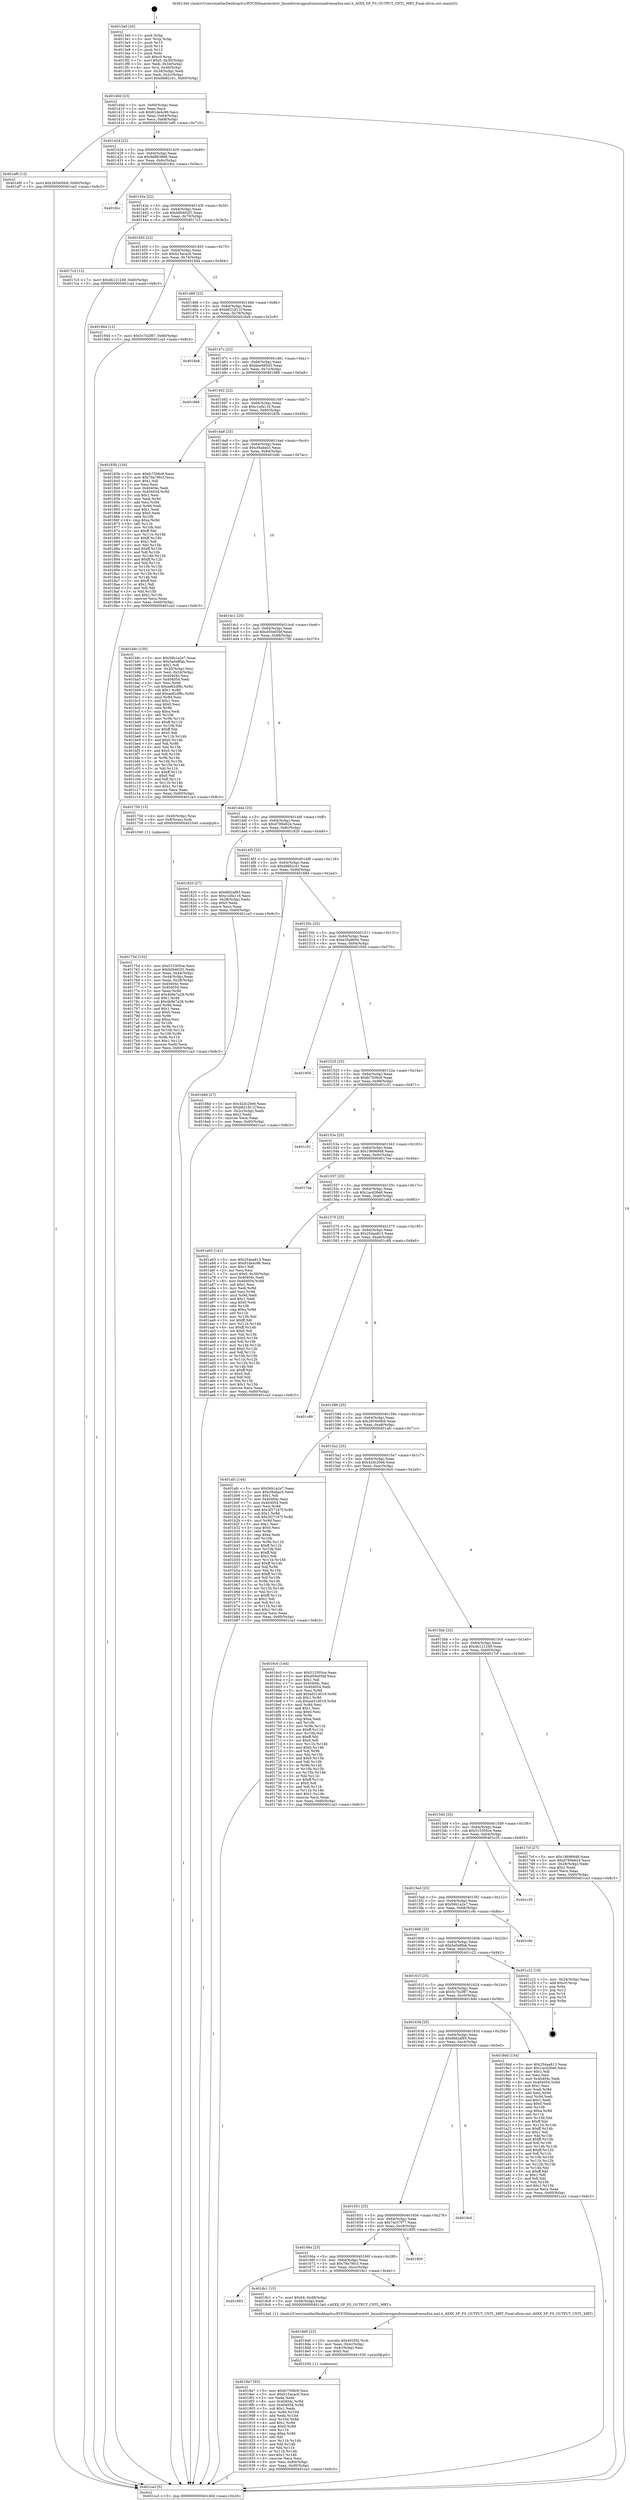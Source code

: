 digraph "0x4013e0" {
  label = "0x4013e0 (/mnt/c/Users/mathe/Desktop/tcc/POCII/binaries/extr_linuxdriversgpudrmmsmadrenoa5xx.xml.h_A5XX_SP_FS_OUTPUT_CNTL_MRT_Final-ollvm.out::main(0))"
  labelloc = "t"
  node[shape=record]

  Entry [label="",width=0.3,height=0.3,shape=circle,fillcolor=black,style=filled]
  "0x40140d" [label="{
     0x40140d [23]\l
     | [instrs]\l
     &nbsp;&nbsp;0x40140d \<+3\>: mov -0x60(%rbp),%eax\l
     &nbsp;&nbsp;0x401410 \<+2\>: mov %eax,%ecx\l
     &nbsp;&nbsp;0x401412 \<+6\>: sub $0x91de4c96,%ecx\l
     &nbsp;&nbsp;0x401418 \<+3\>: mov %eax,-0x64(%rbp)\l
     &nbsp;&nbsp;0x40141b \<+3\>: mov %ecx,-0x68(%rbp)\l
     &nbsp;&nbsp;0x40141e \<+6\>: je 0000000000401af0 \<main+0x710\>\l
  }"]
  "0x401af0" [label="{
     0x401af0 [12]\l
     | [instrs]\l
     &nbsp;&nbsp;0x401af0 \<+7\>: movl $0x285400b9,-0x60(%rbp)\l
     &nbsp;&nbsp;0x401af7 \<+5\>: jmp 0000000000401ca3 \<main+0x8c3\>\l
  }"]
  "0x401424" [label="{
     0x401424 [22]\l
     | [instrs]\l
     &nbsp;&nbsp;0x401424 \<+5\>: jmp 0000000000401429 \<main+0x49\>\l
     &nbsp;&nbsp;0x401429 \<+3\>: mov -0x64(%rbp),%eax\l
     &nbsp;&nbsp;0x40142c \<+5\>: sub $0x9d863896,%eax\l
     &nbsp;&nbsp;0x401431 \<+3\>: mov %eax,-0x6c(%rbp)\l
     &nbsp;&nbsp;0x401434 \<+6\>: je 00000000004019cc \<main+0x5ec\>\l
  }"]
  Exit [label="",width=0.3,height=0.3,shape=circle,fillcolor=black,style=filled,peripheries=2]
  "0x4019cc" [label="{
     0x4019cc\l
  }", style=dashed]
  "0x40143a" [label="{
     0x40143a [22]\l
     | [instrs]\l
     &nbsp;&nbsp;0x40143a \<+5\>: jmp 000000000040143f \<main+0x5f\>\l
     &nbsp;&nbsp;0x40143f \<+3\>: mov -0x64(%rbp),%eax\l
     &nbsp;&nbsp;0x401442 \<+5\>: sub $0xb0b402f1,%eax\l
     &nbsp;&nbsp;0x401447 \<+3\>: mov %eax,-0x70(%rbp)\l
     &nbsp;&nbsp;0x40144a \<+6\>: je 00000000004017c3 \<main+0x3e3\>\l
  }"]
  "0x4018e7" [label="{
     0x4018e7 [93]\l
     | [instrs]\l
     &nbsp;&nbsp;0x4018e7 \<+5\>: mov $0xfc7506c9,%esi\l
     &nbsp;&nbsp;0x4018ec \<+5\>: mov $0xb15acac0,%ecx\l
     &nbsp;&nbsp;0x4018f1 \<+2\>: xor %edx,%edx\l
     &nbsp;&nbsp;0x4018f3 \<+8\>: mov 0x40404c,%r8d\l
     &nbsp;&nbsp;0x4018fb \<+8\>: mov 0x404054,%r9d\l
     &nbsp;&nbsp;0x401903 \<+3\>: sub $0x1,%edx\l
     &nbsp;&nbsp;0x401906 \<+3\>: mov %r8d,%r10d\l
     &nbsp;&nbsp;0x401909 \<+3\>: add %edx,%r10d\l
     &nbsp;&nbsp;0x40190c \<+4\>: imul %r10d,%r8d\l
     &nbsp;&nbsp;0x401910 \<+4\>: and $0x1,%r8d\l
     &nbsp;&nbsp;0x401914 \<+4\>: cmp $0x0,%r8d\l
     &nbsp;&nbsp;0x401918 \<+4\>: sete %r11b\l
     &nbsp;&nbsp;0x40191c \<+4\>: cmp $0xa,%r9d\l
     &nbsp;&nbsp;0x401920 \<+3\>: setl %bl\l
     &nbsp;&nbsp;0x401923 \<+3\>: mov %r11b,%r14b\l
     &nbsp;&nbsp;0x401926 \<+3\>: and %bl,%r14b\l
     &nbsp;&nbsp;0x401929 \<+3\>: xor %bl,%r11b\l
     &nbsp;&nbsp;0x40192c \<+3\>: or %r11b,%r14b\l
     &nbsp;&nbsp;0x40192f \<+4\>: test $0x1,%r14b\l
     &nbsp;&nbsp;0x401933 \<+3\>: cmovne %ecx,%esi\l
     &nbsp;&nbsp;0x401936 \<+3\>: mov %esi,-0x60(%rbp)\l
     &nbsp;&nbsp;0x401939 \<+6\>: mov %eax,-0xd0(%rbp)\l
     &nbsp;&nbsp;0x40193f \<+5\>: jmp 0000000000401ca3 \<main+0x8c3\>\l
  }"]
  "0x4017c3" [label="{
     0x4017c3 [12]\l
     | [instrs]\l
     &nbsp;&nbsp;0x4017c3 \<+7\>: movl $0x4b121249,-0x60(%rbp)\l
     &nbsp;&nbsp;0x4017ca \<+5\>: jmp 0000000000401ca3 \<main+0x8c3\>\l
  }"]
  "0x401450" [label="{
     0x401450 [22]\l
     | [instrs]\l
     &nbsp;&nbsp;0x401450 \<+5\>: jmp 0000000000401455 \<main+0x75\>\l
     &nbsp;&nbsp;0x401455 \<+3\>: mov -0x64(%rbp),%eax\l
     &nbsp;&nbsp;0x401458 \<+5\>: sub $0xb15acac0,%eax\l
     &nbsp;&nbsp;0x40145d \<+3\>: mov %eax,-0x74(%rbp)\l
     &nbsp;&nbsp;0x401460 \<+6\>: je 0000000000401944 \<main+0x564\>\l
  }"]
  "0x4018d0" [label="{
     0x4018d0 [23]\l
     | [instrs]\l
     &nbsp;&nbsp;0x4018d0 \<+10\>: movabs $0x4020f2,%rdi\l
     &nbsp;&nbsp;0x4018da \<+3\>: mov %eax,-0x4c(%rbp)\l
     &nbsp;&nbsp;0x4018dd \<+3\>: mov -0x4c(%rbp),%esi\l
     &nbsp;&nbsp;0x4018e0 \<+2\>: mov $0x0,%al\l
     &nbsp;&nbsp;0x4018e2 \<+5\>: call 0000000000401030 \<printf@plt\>\l
     | [calls]\l
     &nbsp;&nbsp;0x401030 \{1\} (unknown)\l
  }"]
  "0x401944" [label="{
     0x401944 [12]\l
     | [instrs]\l
     &nbsp;&nbsp;0x401944 \<+7\>: movl $0x5c7b2f87,-0x60(%rbp)\l
     &nbsp;&nbsp;0x40194b \<+5\>: jmp 0000000000401ca3 \<main+0x8c3\>\l
  }"]
  "0x401466" [label="{
     0x401466 [22]\l
     | [instrs]\l
     &nbsp;&nbsp;0x401466 \<+5\>: jmp 000000000040146b \<main+0x8b\>\l
     &nbsp;&nbsp;0x40146b \<+3\>: mov -0x64(%rbp),%eax\l
     &nbsp;&nbsp;0x40146e \<+5\>: sub $0xb621811f,%eax\l
     &nbsp;&nbsp;0x401473 \<+3\>: mov %eax,-0x78(%rbp)\l
     &nbsp;&nbsp;0x401476 \<+6\>: je 00000000004016a8 \<main+0x2c8\>\l
  }"]
  "0x401683" [label="{
     0x401683\l
  }", style=dashed]
  "0x4016a8" [label="{
     0x4016a8\l
  }", style=dashed]
  "0x40147c" [label="{
     0x40147c [22]\l
     | [instrs]\l
     &nbsp;&nbsp;0x40147c \<+5\>: jmp 0000000000401481 \<main+0xa1\>\l
     &nbsp;&nbsp;0x401481 \<+3\>: mov -0x64(%rbp),%eax\l
     &nbsp;&nbsp;0x401484 \<+5\>: sub $0xbee685d3,%eax\l
     &nbsp;&nbsp;0x401489 \<+3\>: mov %eax,-0x7c(%rbp)\l
     &nbsp;&nbsp;0x40148c \<+6\>: je 0000000000401988 \<main+0x5a8\>\l
  }"]
  "0x4018c1" [label="{
     0x4018c1 [15]\l
     | [instrs]\l
     &nbsp;&nbsp;0x4018c1 \<+7\>: movl $0x64,-0x48(%rbp)\l
     &nbsp;&nbsp;0x4018c8 \<+3\>: mov -0x48(%rbp),%edi\l
     &nbsp;&nbsp;0x4018cb \<+5\>: call 00000000004013a0 \<A5XX_SP_FS_OUTPUT_CNTL_MRT\>\l
     | [calls]\l
     &nbsp;&nbsp;0x4013a0 \{1\} (/mnt/c/Users/mathe/Desktop/tcc/POCII/binaries/extr_linuxdriversgpudrmmsmadrenoa5xx.xml.h_A5XX_SP_FS_OUTPUT_CNTL_MRT_Final-ollvm.out::A5XX_SP_FS_OUTPUT_CNTL_MRT)\l
  }"]
  "0x401988" [label="{
     0x401988\l
  }", style=dashed]
  "0x401492" [label="{
     0x401492 [22]\l
     | [instrs]\l
     &nbsp;&nbsp;0x401492 \<+5\>: jmp 0000000000401497 \<main+0xb7\>\l
     &nbsp;&nbsp;0x401497 \<+3\>: mov -0x64(%rbp),%eax\l
     &nbsp;&nbsp;0x40149a \<+5\>: sub $0xc1efa116,%eax\l
     &nbsp;&nbsp;0x40149f \<+3\>: mov %eax,-0x80(%rbp)\l
     &nbsp;&nbsp;0x4014a2 \<+6\>: je 000000000040183b \<main+0x45b\>\l
  }"]
  "0x40166a" [label="{
     0x40166a [25]\l
     | [instrs]\l
     &nbsp;&nbsp;0x40166a \<+5\>: jmp 000000000040166f \<main+0x28f\>\l
     &nbsp;&nbsp;0x40166f \<+3\>: mov -0x64(%rbp),%eax\l
     &nbsp;&nbsp;0x401672 \<+5\>: sub $0x79a79fc3,%eax\l
     &nbsp;&nbsp;0x401677 \<+6\>: mov %eax,-0xcc(%rbp)\l
     &nbsp;&nbsp;0x40167d \<+6\>: je 00000000004018c1 \<main+0x4e1\>\l
  }"]
  "0x40183b" [label="{
     0x40183b [134]\l
     | [instrs]\l
     &nbsp;&nbsp;0x40183b \<+5\>: mov $0xfc7506c9,%eax\l
     &nbsp;&nbsp;0x401840 \<+5\>: mov $0x79a79fc3,%ecx\l
     &nbsp;&nbsp;0x401845 \<+2\>: mov $0x1,%dl\l
     &nbsp;&nbsp;0x401847 \<+2\>: xor %esi,%esi\l
     &nbsp;&nbsp;0x401849 \<+7\>: mov 0x40404c,%edi\l
     &nbsp;&nbsp;0x401850 \<+8\>: mov 0x404054,%r8d\l
     &nbsp;&nbsp;0x401858 \<+3\>: sub $0x1,%esi\l
     &nbsp;&nbsp;0x40185b \<+3\>: mov %edi,%r9d\l
     &nbsp;&nbsp;0x40185e \<+3\>: add %esi,%r9d\l
     &nbsp;&nbsp;0x401861 \<+4\>: imul %r9d,%edi\l
     &nbsp;&nbsp;0x401865 \<+3\>: and $0x1,%edi\l
     &nbsp;&nbsp;0x401868 \<+3\>: cmp $0x0,%edi\l
     &nbsp;&nbsp;0x40186b \<+4\>: sete %r10b\l
     &nbsp;&nbsp;0x40186f \<+4\>: cmp $0xa,%r8d\l
     &nbsp;&nbsp;0x401873 \<+4\>: setl %r11b\l
     &nbsp;&nbsp;0x401877 \<+3\>: mov %r10b,%bl\l
     &nbsp;&nbsp;0x40187a \<+3\>: xor $0xff,%bl\l
     &nbsp;&nbsp;0x40187d \<+3\>: mov %r11b,%r14b\l
     &nbsp;&nbsp;0x401880 \<+4\>: xor $0xff,%r14b\l
     &nbsp;&nbsp;0x401884 \<+3\>: xor $0x1,%dl\l
     &nbsp;&nbsp;0x401887 \<+3\>: mov %bl,%r15b\l
     &nbsp;&nbsp;0x40188a \<+4\>: and $0xff,%r15b\l
     &nbsp;&nbsp;0x40188e \<+3\>: and %dl,%r10b\l
     &nbsp;&nbsp;0x401891 \<+3\>: mov %r14b,%r12b\l
     &nbsp;&nbsp;0x401894 \<+4\>: and $0xff,%r12b\l
     &nbsp;&nbsp;0x401898 \<+3\>: and %dl,%r11b\l
     &nbsp;&nbsp;0x40189b \<+3\>: or %r10b,%r15b\l
     &nbsp;&nbsp;0x40189e \<+3\>: or %r11b,%r12b\l
     &nbsp;&nbsp;0x4018a1 \<+3\>: xor %r12b,%r15b\l
     &nbsp;&nbsp;0x4018a4 \<+3\>: or %r14b,%bl\l
     &nbsp;&nbsp;0x4018a7 \<+3\>: xor $0xff,%bl\l
     &nbsp;&nbsp;0x4018aa \<+3\>: or $0x1,%dl\l
     &nbsp;&nbsp;0x4018ad \<+2\>: and %dl,%bl\l
     &nbsp;&nbsp;0x4018af \<+3\>: or %bl,%r15b\l
     &nbsp;&nbsp;0x4018b2 \<+4\>: test $0x1,%r15b\l
     &nbsp;&nbsp;0x4018b6 \<+3\>: cmovne %ecx,%eax\l
     &nbsp;&nbsp;0x4018b9 \<+3\>: mov %eax,-0x60(%rbp)\l
     &nbsp;&nbsp;0x4018bc \<+5\>: jmp 0000000000401ca3 \<main+0x8c3\>\l
  }"]
  "0x4014a8" [label="{
     0x4014a8 [25]\l
     | [instrs]\l
     &nbsp;&nbsp;0x4014a8 \<+5\>: jmp 00000000004014ad \<main+0xcd\>\l
     &nbsp;&nbsp;0x4014ad \<+3\>: mov -0x64(%rbp),%eax\l
     &nbsp;&nbsp;0x4014b0 \<+5\>: sub $0xcf4abac5,%eax\l
     &nbsp;&nbsp;0x4014b5 \<+6\>: mov %eax,-0x84(%rbp)\l
     &nbsp;&nbsp;0x4014bb \<+6\>: je 0000000000401b8c \<main+0x7ac\>\l
  }"]
  "0x401805" [label="{
     0x401805\l
  }", style=dashed]
  "0x401b8c" [label="{
     0x401b8c [150]\l
     | [instrs]\l
     &nbsp;&nbsp;0x401b8c \<+5\>: mov $0x56b1a2e7,%eax\l
     &nbsp;&nbsp;0x401b91 \<+5\>: mov $0x5a0e8fab,%ecx\l
     &nbsp;&nbsp;0x401b96 \<+2\>: mov $0x1,%dl\l
     &nbsp;&nbsp;0x401b98 \<+3\>: mov -0x30(%rbp),%esi\l
     &nbsp;&nbsp;0x401b9b \<+3\>: mov %esi,-0x24(%rbp)\l
     &nbsp;&nbsp;0x401b9e \<+7\>: mov 0x40404c,%esi\l
     &nbsp;&nbsp;0x401ba5 \<+7\>: mov 0x404054,%edi\l
     &nbsp;&nbsp;0x401bac \<+3\>: mov %esi,%r8d\l
     &nbsp;&nbsp;0x401baf \<+7\>: sub $0xae82df8c,%r8d\l
     &nbsp;&nbsp;0x401bb6 \<+4\>: sub $0x1,%r8d\l
     &nbsp;&nbsp;0x401bba \<+7\>: add $0xae82df8c,%r8d\l
     &nbsp;&nbsp;0x401bc1 \<+4\>: imul %r8d,%esi\l
     &nbsp;&nbsp;0x401bc5 \<+3\>: and $0x1,%esi\l
     &nbsp;&nbsp;0x401bc8 \<+3\>: cmp $0x0,%esi\l
     &nbsp;&nbsp;0x401bcb \<+4\>: sete %r9b\l
     &nbsp;&nbsp;0x401bcf \<+3\>: cmp $0xa,%edi\l
     &nbsp;&nbsp;0x401bd2 \<+4\>: setl %r10b\l
     &nbsp;&nbsp;0x401bd6 \<+3\>: mov %r9b,%r11b\l
     &nbsp;&nbsp;0x401bd9 \<+4\>: xor $0xff,%r11b\l
     &nbsp;&nbsp;0x401bdd \<+3\>: mov %r10b,%bl\l
     &nbsp;&nbsp;0x401be0 \<+3\>: xor $0xff,%bl\l
     &nbsp;&nbsp;0x401be3 \<+3\>: xor $0x0,%dl\l
     &nbsp;&nbsp;0x401be6 \<+3\>: mov %r11b,%r14b\l
     &nbsp;&nbsp;0x401be9 \<+4\>: and $0x0,%r14b\l
     &nbsp;&nbsp;0x401bed \<+3\>: and %dl,%r9b\l
     &nbsp;&nbsp;0x401bf0 \<+3\>: mov %bl,%r15b\l
     &nbsp;&nbsp;0x401bf3 \<+4\>: and $0x0,%r15b\l
     &nbsp;&nbsp;0x401bf7 \<+3\>: and %dl,%r10b\l
     &nbsp;&nbsp;0x401bfa \<+3\>: or %r9b,%r14b\l
     &nbsp;&nbsp;0x401bfd \<+3\>: or %r10b,%r15b\l
     &nbsp;&nbsp;0x401c00 \<+3\>: xor %r15b,%r14b\l
     &nbsp;&nbsp;0x401c03 \<+3\>: or %bl,%r11b\l
     &nbsp;&nbsp;0x401c06 \<+4\>: xor $0xff,%r11b\l
     &nbsp;&nbsp;0x401c0a \<+3\>: or $0x0,%dl\l
     &nbsp;&nbsp;0x401c0d \<+3\>: and %dl,%r11b\l
     &nbsp;&nbsp;0x401c10 \<+3\>: or %r11b,%r14b\l
     &nbsp;&nbsp;0x401c13 \<+4\>: test $0x1,%r14b\l
     &nbsp;&nbsp;0x401c17 \<+3\>: cmovne %ecx,%eax\l
     &nbsp;&nbsp;0x401c1a \<+3\>: mov %eax,-0x60(%rbp)\l
     &nbsp;&nbsp;0x401c1d \<+5\>: jmp 0000000000401ca3 \<main+0x8c3\>\l
  }"]
  "0x4014c1" [label="{
     0x4014c1 [25]\l
     | [instrs]\l
     &nbsp;&nbsp;0x4014c1 \<+5\>: jmp 00000000004014c6 \<main+0xe6\>\l
     &nbsp;&nbsp;0x4014c6 \<+3\>: mov -0x64(%rbp),%eax\l
     &nbsp;&nbsp;0x4014c9 \<+5\>: sub $0xd50e05bf,%eax\l
     &nbsp;&nbsp;0x4014ce \<+6\>: mov %eax,-0x88(%rbp)\l
     &nbsp;&nbsp;0x4014d4 \<+6\>: je 0000000000401750 \<main+0x370\>\l
  }"]
  "0x401651" [label="{
     0x401651 [25]\l
     | [instrs]\l
     &nbsp;&nbsp;0x401651 \<+5\>: jmp 0000000000401656 \<main+0x276\>\l
     &nbsp;&nbsp;0x401656 \<+3\>: mov -0x64(%rbp),%eax\l
     &nbsp;&nbsp;0x401659 \<+5\>: sub $0x74c57f77,%eax\l
     &nbsp;&nbsp;0x40165e \<+6\>: mov %eax,-0xc8(%rbp)\l
     &nbsp;&nbsp;0x401664 \<+6\>: je 0000000000401805 \<main+0x425\>\l
  }"]
  "0x401750" [label="{
     0x401750 [13]\l
     | [instrs]\l
     &nbsp;&nbsp;0x401750 \<+4\>: mov -0x40(%rbp),%rax\l
     &nbsp;&nbsp;0x401754 \<+4\>: mov 0x8(%rax),%rdi\l
     &nbsp;&nbsp;0x401758 \<+5\>: call 0000000000401040 \<atoi@plt\>\l
     | [calls]\l
     &nbsp;&nbsp;0x401040 \{1\} (unknown)\l
  }"]
  "0x4014da" [label="{
     0x4014da [25]\l
     | [instrs]\l
     &nbsp;&nbsp;0x4014da \<+5\>: jmp 00000000004014df \<main+0xff\>\l
     &nbsp;&nbsp;0x4014df \<+3\>: mov -0x64(%rbp),%eax\l
     &nbsp;&nbsp;0x4014e2 \<+5\>: sub $0xd789e624,%eax\l
     &nbsp;&nbsp;0x4014e7 \<+6\>: mov %eax,-0x8c(%rbp)\l
     &nbsp;&nbsp;0x4014ed \<+6\>: je 0000000000401820 \<main+0x440\>\l
  }"]
  "0x4019c0" [label="{
     0x4019c0\l
  }", style=dashed]
  "0x401820" [label="{
     0x401820 [27]\l
     | [instrs]\l
     &nbsp;&nbsp;0x401820 \<+5\>: mov $0x6fd2af93,%eax\l
     &nbsp;&nbsp;0x401825 \<+5\>: mov $0xc1efa116,%ecx\l
     &nbsp;&nbsp;0x40182a \<+3\>: mov -0x28(%rbp),%edx\l
     &nbsp;&nbsp;0x40182d \<+3\>: cmp $0x0,%edx\l
     &nbsp;&nbsp;0x401830 \<+3\>: cmove %ecx,%eax\l
     &nbsp;&nbsp;0x401833 \<+3\>: mov %eax,-0x60(%rbp)\l
     &nbsp;&nbsp;0x401836 \<+5\>: jmp 0000000000401ca3 \<main+0x8c3\>\l
  }"]
  "0x4014f3" [label="{
     0x4014f3 [25]\l
     | [instrs]\l
     &nbsp;&nbsp;0x4014f3 \<+5\>: jmp 00000000004014f8 \<main+0x118\>\l
     &nbsp;&nbsp;0x4014f8 \<+3\>: mov -0x64(%rbp),%eax\l
     &nbsp;&nbsp;0x4014fb \<+5\>: sub $0xdfd82c41,%eax\l
     &nbsp;&nbsp;0x401500 \<+6\>: mov %eax,-0x90(%rbp)\l
     &nbsp;&nbsp;0x401506 \<+6\>: je 000000000040168d \<main+0x2ad\>\l
  }"]
  "0x401638" [label="{
     0x401638 [25]\l
     | [instrs]\l
     &nbsp;&nbsp;0x401638 \<+5\>: jmp 000000000040163d \<main+0x25d\>\l
     &nbsp;&nbsp;0x40163d \<+3\>: mov -0x64(%rbp),%eax\l
     &nbsp;&nbsp;0x401640 \<+5\>: sub $0x6fd2af93,%eax\l
     &nbsp;&nbsp;0x401645 \<+6\>: mov %eax,-0xc4(%rbp)\l
     &nbsp;&nbsp;0x40164b \<+6\>: je 00000000004019c0 \<main+0x5e0\>\l
  }"]
  "0x40168d" [label="{
     0x40168d [27]\l
     | [instrs]\l
     &nbsp;&nbsp;0x40168d \<+5\>: mov $0x42dc20e6,%eax\l
     &nbsp;&nbsp;0x401692 \<+5\>: mov $0xb621811f,%ecx\l
     &nbsp;&nbsp;0x401697 \<+3\>: mov -0x2c(%rbp),%edx\l
     &nbsp;&nbsp;0x40169a \<+3\>: cmp $0x2,%edx\l
     &nbsp;&nbsp;0x40169d \<+3\>: cmovne %ecx,%eax\l
     &nbsp;&nbsp;0x4016a0 \<+3\>: mov %eax,-0x60(%rbp)\l
     &nbsp;&nbsp;0x4016a3 \<+5\>: jmp 0000000000401ca3 \<main+0x8c3\>\l
  }"]
  "0x40150c" [label="{
     0x40150c [25]\l
     | [instrs]\l
     &nbsp;&nbsp;0x40150c \<+5\>: jmp 0000000000401511 \<main+0x131\>\l
     &nbsp;&nbsp;0x401511 \<+3\>: mov -0x64(%rbp),%eax\l
     &nbsp;&nbsp;0x401514 \<+5\>: sub $0xe35a960e,%eax\l
     &nbsp;&nbsp;0x401519 \<+6\>: mov %eax,-0x94(%rbp)\l
     &nbsp;&nbsp;0x40151f \<+6\>: je 0000000000401950 \<main+0x570\>\l
  }"]
  "0x401ca3" [label="{
     0x401ca3 [5]\l
     | [instrs]\l
     &nbsp;&nbsp;0x401ca3 \<+5\>: jmp 000000000040140d \<main+0x2d\>\l
  }"]
  "0x4013e0" [label="{
     0x4013e0 [45]\l
     | [instrs]\l
     &nbsp;&nbsp;0x4013e0 \<+1\>: push %rbp\l
     &nbsp;&nbsp;0x4013e1 \<+3\>: mov %rsp,%rbp\l
     &nbsp;&nbsp;0x4013e4 \<+2\>: push %r15\l
     &nbsp;&nbsp;0x4013e6 \<+2\>: push %r14\l
     &nbsp;&nbsp;0x4013e8 \<+2\>: push %r12\l
     &nbsp;&nbsp;0x4013ea \<+1\>: push %rbx\l
     &nbsp;&nbsp;0x4013eb \<+7\>: sub $0xc0,%rsp\l
     &nbsp;&nbsp;0x4013f2 \<+7\>: movl $0x0,-0x30(%rbp)\l
     &nbsp;&nbsp;0x4013f9 \<+3\>: mov %edi,-0x34(%rbp)\l
     &nbsp;&nbsp;0x4013fc \<+4\>: mov %rsi,-0x40(%rbp)\l
     &nbsp;&nbsp;0x401400 \<+3\>: mov -0x34(%rbp),%edi\l
     &nbsp;&nbsp;0x401403 \<+3\>: mov %edi,-0x2c(%rbp)\l
     &nbsp;&nbsp;0x401406 \<+7\>: movl $0xdfd82c41,-0x60(%rbp)\l
  }"]
  "0x4019dd" [label="{
     0x4019dd [134]\l
     | [instrs]\l
     &nbsp;&nbsp;0x4019dd \<+5\>: mov $0x254aa813,%eax\l
     &nbsp;&nbsp;0x4019e2 \<+5\>: mov $0x1acd26e8,%ecx\l
     &nbsp;&nbsp;0x4019e7 \<+2\>: mov $0x1,%dl\l
     &nbsp;&nbsp;0x4019e9 \<+2\>: xor %esi,%esi\l
     &nbsp;&nbsp;0x4019eb \<+7\>: mov 0x40404c,%edi\l
     &nbsp;&nbsp;0x4019f2 \<+8\>: mov 0x404054,%r8d\l
     &nbsp;&nbsp;0x4019fa \<+3\>: sub $0x1,%esi\l
     &nbsp;&nbsp;0x4019fd \<+3\>: mov %edi,%r9d\l
     &nbsp;&nbsp;0x401a00 \<+3\>: add %esi,%r9d\l
     &nbsp;&nbsp;0x401a03 \<+4\>: imul %r9d,%edi\l
     &nbsp;&nbsp;0x401a07 \<+3\>: and $0x1,%edi\l
     &nbsp;&nbsp;0x401a0a \<+3\>: cmp $0x0,%edi\l
     &nbsp;&nbsp;0x401a0d \<+4\>: sete %r10b\l
     &nbsp;&nbsp;0x401a11 \<+4\>: cmp $0xa,%r8d\l
     &nbsp;&nbsp;0x401a15 \<+4\>: setl %r11b\l
     &nbsp;&nbsp;0x401a19 \<+3\>: mov %r10b,%bl\l
     &nbsp;&nbsp;0x401a1c \<+3\>: xor $0xff,%bl\l
     &nbsp;&nbsp;0x401a1f \<+3\>: mov %r11b,%r14b\l
     &nbsp;&nbsp;0x401a22 \<+4\>: xor $0xff,%r14b\l
     &nbsp;&nbsp;0x401a26 \<+3\>: xor $0x1,%dl\l
     &nbsp;&nbsp;0x401a29 \<+3\>: mov %bl,%r15b\l
     &nbsp;&nbsp;0x401a2c \<+4\>: and $0xff,%r15b\l
     &nbsp;&nbsp;0x401a30 \<+3\>: and %dl,%r10b\l
     &nbsp;&nbsp;0x401a33 \<+3\>: mov %r14b,%r12b\l
     &nbsp;&nbsp;0x401a36 \<+4\>: and $0xff,%r12b\l
     &nbsp;&nbsp;0x401a3a \<+3\>: and %dl,%r11b\l
     &nbsp;&nbsp;0x401a3d \<+3\>: or %r10b,%r15b\l
     &nbsp;&nbsp;0x401a40 \<+3\>: or %r11b,%r12b\l
     &nbsp;&nbsp;0x401a43 \<+3\>: xor %r12b,%r15b\l
     &nbsp;&nbsp;0x401a46 \<+3\>: or %r14b,%bl\l
     &nbsp;&nbsp;0x401a49 \<+3\>: xor $0xff,%bl\l
     &nbsp;&nbsp;0x401a4c \<+3\>: or $0x1,%dl\l
     &nbsp;&nbsp;0x401a4f \<+2\>: and %dl,%bl\l
     &nbsp;&nbsp;0x401a51 \<+3\>: or %bl,%r15b\l
     &nbsp;&nbsp;0x401a54 \<+4\>: test $0x1,%r15b\l
     &nbsp;&nbsp;0x401a58 \<+3\>: cmovne %ecx,%eax\l
     &nbsp;&nbsp;0x401a5b \<+3\>: mov %eax,-0x60(%rbp)\l
     &nbsp;&nbsp;0x401a5e \<+5\>: jmp 0000000000401ca3 \<main+0x8c3\>\l
  }"]
  "0x401950" [label="{
     0x401950\l
  }", style=dashed]
  "0x401525" [label="{
     0x401525 [25]\l
     | [instrs]\l
     &nbsp;&nbsp;0x401525 \<+5\>: jmp 000000000040152a \<main+0x14a\>\l
     &nbsp;&nbsp;0x40152a \<+3\>: mov -0x64(%rbp),%eax\l
     &nbsp;&nbsp;0x40152d \<+5\>: sub $0xfc7506c9,%eax\l
     &nbsp;&nbsp;0x401532 \<+6\>: mov %eax,-0x98(%rbp)\l
     &nbsp;&nbsp;0x401538 \<+6\>: je 0000000000401c51 \<main+0x871\>\l
  }"]
  "0x40161f" [label="{
     0x40161f [25]\l
     | [instrs]\l
     &nbsp;&nbsp;0x40161f \<+5\>: jmp 0000000000401624 \<main+0x244\>\l
     &nbsp;&nbsp;0x401624 \<+3\>: mov -0x64(%rbp),%eax\l
     &nbsp;&nbsp;0x401627 \<+5\>: sub $0x5c7b2f87,%eax\l
     &nbsp;&nbsp;0x40162c \<+6\>: mov %eax,-0xc0(%rbp)\l
     &nbsp;&nbsp;0x401632 \<+6\>: je 00000000004019dd \<main+0x5fd\>\l
  }"]
  "0x401c51" [label="{
     0x401c51\l
  }", style=dashed]
  "0x40153e" [label="{
     0x40153e [25]\l
     | [instrs]\l
     &nbsp;&nbsp;0x40153e \<+5\>: jmp 0000000000401543 \<main+0x163\>\l
     &nbsp;&nbsp;0x401543 \<+3\>: mov -0x64(%rbp),%eax\l
     &nbsp;&nbsp;0x401546 \<+5\>: sub $0x19696948,%eax\l
     &nbsp;&nbsp;0x40154b \<+6\>: mov %eax,-0x9c(%rbp)\l
     &nbsp;&nbsp;0x401551 \<+6\>: je 00000000004017ea \<main+0x40a\>\l
  }"]
  "0x401c22" [label="{
     0x401c22 [19]\l
     | [instrs]\l
     &nbsp;&nbsp;0x401c22 \<+3\>: mov -0x24(%rbp),%eax\l
     &nbsp;&nbsp;0x401c25 \<+7\>: add $0xc0,%rsp\l
     &nbsp;&nbsp;0x401c2c \<+1\>: pop %rbx\l
     &nbsp;&nbsp;0x401c2d \<+2\>: pop %r12\l
     &nbsp;&nbsp;0x401c2f \<+2\>: pop %r14\l
     &nbsp;&nbsp;0x401c31 \<+2\>: pop %r15\l
     &nbsp;&nbsp;0x401c33 \<+1\>: pop %rbp\l
     &nbsp;&nbsp;0x401c34 \<+1\>: ret\l
  }"]
  "0x4017ea" [label="{
     0x4017ea\l
  }", style=dashed]
  "0x401557" [label="{
     0x401557 [25]\l
     | [instrs]\l
     &nbsp;&nbsp;0x401557 \<+5\>: jmp 000000000040155c \<main+0x17c\>\l
     &nbsp;&nbsp;0x40155c \<+3\>: mov -0x64(%rbp),%eax\l
     &nbsp;&nbsp;0x40155f \<+5\>: sub $0x1acd26e8,%eax\l
     &nbsp;&nbsp;0x401564 \<+6\>: mov %eax,-0xa0(%rbp)\l
     &nbsp;&nbsp;0x40156a \<+6\>: je 0000000000401a63 \<main+0x683\>\l
  }"]
  "0x401606" [label="{
     0x401606 [25]\l
     | [instrs]\l
     &nbsp;&nbsp;0x401606 \<+5\>: jmp 000000000040160b \<main+0x22b\>\l
     &nbsp;&nbsp;0x40160b \<+3\>: mov -0x64(%rbp),%eax\l
     &nbsp;&nbsp;0x40160e \<+5\>: sub $0x5a0e8fab,%eax\l
     &nbsp;&nbsp;0x401613 \<+6\>: mov %eax,-0xbc(%rbp)\l
     &nbsp;&nbsp;0x401619 \<+6\>: je 0000000000401c22 \<main+0x842\>\l
  }"]
  "0x401a63" [label="{
     0x401a63 [141]\l
     | [instrs]\l
     &nbsp;&nbsp;0x401a63 \<+5\>: mov $0x254aa813,%eax\l
     &nbsp;&nbsp;0x401a68 \<+5\>: mov $0x91de4c96,%ecx\l
     &nbsp;&nbsp;0x401a6d \<+2\>: mov $0x1,%dl\l
     &nbsp;&nbsp;0x401a6f \<+2\>: xor %esi,%esi\l
     &nbsp;&nbsp;0x401a71 \<+7\>: movl $0x0,-0x30(%rbp)\l
     &nbsp;&nbsp;0x401a78 \<+7\>: mov 0x40404c,%edi\l
     &nbsp;&nbsp;0x401a7f \<+8\>: mov 0x404054,%r8d\l
     &nbsp;&nbsp;0x401a87 \<+3\>: sub $0x1,%esi\l
     &nbsp;&nbsp;0x401a8a \<+3\>: mov %edi,%r9d\l
     &nbsp;&nbsp;0x401a8d \<+3\>: add %esi,%r9d\l
     &nbsp;&nbsp;0x401a90 \<+4\>: imul %r9d,%edi\l
     &nbsp;&nbsp;0x401a94 \<+3\>: and $0x1,%edi\l
     &nbsp;&nbsp;0x401a97 \<+3\>: cmp $0x0,%edi\l
     &nbsp;&nbsp;0x401a9a \<+4\>: sete %r10b\l
     &nbsp;&nbsp;0x401a9e \<+4\>: cmp $0xa,%r8d\l
     &nbsp;&nbsp;0x401aa2 \<+4\>: setl %r11b\l
     &nbsp;&nbsp;0x401aa6 \<+3\>: mov %r10b,%bl\l
     &nbsp;&nbsp;0x401aa9 \<+3\>: xor $0xff,%bl\l
     &nbsp;&nbsp;0x401aac \<+3\>: mov %r11b,%r14b\l
     &nbsp;&nbsp;0x401aaf \<+4\>: xor $0xff,%r14b\l
     &nbsp;&nbsp;0x401ab3 \<+3\>: xor $0x0,%dl\l
     &nbsp;&nbsp;0x401ab6 \<+3\>: mov %bl,%r15b\l
     &nbsp;&nbsp;0x401ab9 \<+4\>: and $0x0,%r15b\l
     &nbsp;&nbsp;0x401abd \<+3\>: and %dl,%r10b\l
     &nbsp;&nbsp;0x401ac0 \<+3\>: mov %r14b,%r12b\l
     &nbsp;&nbsp;0x401ac3 \<+4\>: and $0x0,%r12b\l
     &nbsp;&nbsp;0x401ac7 \<+3\>: and %dl,%r11b\l
     &nbsp;&nbsp;0x401aca \<+3\>: or %r10b,%r15b\l
     &nbsp;&nbsp;0x401acd \<+3\>: or %r11b,%r12b\l
     &nbsp;&nbsp;0x401ad0 \<+3\>: xor %r12b,%r15b\l
     &nbsp;&nbsp;0x401ad3 \<+3\>: or %r14b,%bl\l
     &nbsp;&nbsp;0x401ad6 \<+3\>: xor $0xff,%bl\l
     &nbsp;&nbsp;0x401ad9 \<+3\>: or $0x0,%dl\l
     &nbsp;&nbsp;0x401adc \<+2\>: and %dl,%bl\l
     &nbsp;&nbsp;0x401ade \<+3\>: or %bl,%r15b\l
     &nbsp;&nbsp;0x401ae1 \<+4\>: test $0x1,%r15b\l
     &nbsp;&nbsp;0x401ae5 \<+3\>: cmovne %ecx,%eax\l
     &nbsp;&nbsp;0x401ae8 \<+3\>: mov %eax,-0x60(%rbp)\l
     &nbsp;&nbsp;0x401aeb \<+5\>: jmp 0000000000401ca3 \<main+0x8c3\>\l
  }"]
  "0x401570" [label="{
     0x401570 [25]\l
     | [instrs]\l
     &nbsp;&nbsp;0x401570 \<+5\>: jmp 0000000000401575 \<main+0x195\>\l
     &nbsp;&nbsp;0x401575 \<+3\>: mov -0x64(%rbp),%eax\l
     &nbsp;&nbsp;0x401578 \<+5\>: sub $0x254aa813,%eax\l
     &nbsp;&nbsp;0x40157d \<+6\>: mov %eax,-0xa4(%rbp)\l
     &nbsp;&nbsp;0x401583 \<+6\>: je 0000000000401c89 \<main+0x8a9\>\l
  }"]
  "0x401c9c" [label="{
     0x401c9c\l
  }", style=dashed]
  "0x401c89" [label="{
     0x401c89\l
  }", style=dashed]
  "0x401589" [label="{
     0x401589 [25]\l
     | [instrs]\l
     &nbsp;&nbsp;0x401589 \<+5\>: jmp 000000000040158e \<main+0x1ae\>\l
     &nbsp;&nbsp;0x40158e \<+3\>: mov -0x64(%rbp),%eax\l
     &nbsp;&nbsp;0x401591 \<+5\>: sub $0x285400b9,%eax\l
     &nbsp;&nbsp;0x401596 \<+6\>: mov %eax,-0xa8(%rbp)\l
     &nbsp;&nbsp;0x40159c \<+6\>: je 0000000000401afc \<main+0x71c\>\l
  }"]
  "0x4015ed" [label="{
     0x4015ed [25]\l
     | [instrs]\l
     &nbsp;&nbsp;0x4015ed \<+5\>: jmp 00000000004015f2 \<main+0x212\>\l
     &nbsp;&nbsp;0x4015f2 \<+3\>: mov -0x64(%rbp),%eax\l
     &nbsp;&nbsp;0x4015f5 \<+5\>: sub $0x56b1a2e7,%eax\l
     &nbsp;&nbsp;0x4015fa \<+6\>: mov %eax,-0xb8(%rbp)\l
     &nbsp;&nbsp;0x401600 \<+6\>: je 0000000000401c9c \<main+0x8bc\>\l
  }"]
  "0x401afc" [label="{
     0x401afc [144]\l
     | [instrs]\l
     &nbsp;&nbsp;0x401afc \<+5\>: mov $0x56b1a2e7,%eax\l
     &nbsp;&nbsp;0x401b01 \<+5\>: mov $0xcf4abac5,%ecx\l
     &nbsp;&nbsp;0x401b06 \<+2\>: mov $0x1,%dl\l
     &nbsp;&nbsp;0x401b08 \<+7\>: mov 0x40404c,%esi\l
     &nbsp;&nbsp;0x401b0f \<+7\>: mov 0x404054,%edi\l
     &nbsp;&nbsp;0x401b16 \<+3\>: mov %esi,%r8d\l
     &nbsp;&nbsp;0x401b19 \<+7\>: add $0x3f27167f,%r8d\l
     &nbsp;&nbsp;0x401b20 \<+4\>: sub $0x1,%r8d\l
     &nbsp;&nbsp;0x401b24 \<+7\>: sub $0x3f27167f,%r8d\l
     &nbsp;&nbsp;0x401b2b \<+4\>: imul %r8d,%esi\l
     &nbsp;&nbsp;0x401b2f \<+3\>: and $0x1,%esi\l
     &nbsp;&nbsp;0x401b32 \<+3\>: cmp $0x0,%esi\l
     &nbsp;&nbsp;0x401b35 \<+4\>: sete %r9b\l
     &nbsp;&nbsp;0x401b39 \<+3\>: cmp $0xa,%edi\l
     &nbsp;&nbsp;0x401b3c \<+4\>: setl %r10b\l
     &nbsp;&nbsp;0x401b40 \<+3\>: mov %r9b,%r11b\l
     &nbsp;&nbsp;0x401b43 \<+4\>: xor $0xff,%r11b\l
     &nbsp;&nbsp;0x401b47 \<+3\>: mov %r10b,%bl\l
     &nbsp;&nbsp;0x401b4a \<+3\>: xor $0xff,%bl\l
     &nbsp;&nbsp;0x401b4d \<+3\>: xor $0x1,%dl\l
     &nbsp;&nbsp;0x401b50 \<+3\>: mov %r11b,%r14b\l
     &nbsp;&nbsp;0x401b53 \<+4\>: and $0xff,%r14b\l
     &nbsp;&nbsp;0x401b57 \<+3\>: and %dl,%r9b\l
     &nbsp;&nbsp;0x401b5a \<+3\>: mov %bl,%r15b\l
     &nbsp;&nbsp;0x401b5d \<+4\>: and $0xff,%r15b\l
     &nbsp;&nbsp;0x401b61 \<+3\>: and %dl,%r10b\l
     &nbsp;&nbsp;0x401b64 \<+3\>: or %r9b,%r14b\l
     &nbsp;&nbsp;0x401b67 \<+3\>: or %r10b,%r15b\l
     &nbsp;&nbsp;0x401b6a \<+3\>: xor %r15b,%r14b\l
     &nbsp;&nbsp;0x401b6d \<+3\>: or %bl,%r11b\l
     &nbsp;&nbsp;0x401b70 \<+4\>: xor $0xff,%r11b\l
     &nbsp;&nbsp;0x401b74 \<+3\>: or $0x1,%dl\l
     &nbsp;&nbsp;0x401b77 \<+3\>: and %dl,%r11b\l
     &nbsp;&nbsp;0x401b7a \<+3\>: or %r11b,%r14b\l
     &nbsp;&nbsp;0x401b7d \<+4\>: test $0x1,%r14b\l
     &nbsp;&nbsp;0x401b81 \<+3\>: cmovne %ecx,%eax\l
     &nbsp;&nbsp;0x401b84 \<+3\>: mov %eax,-0x60(%rbp)\l
     &nbsp;&nbsp;0x401b87 \<+5\>: jmp 0000000000401ca3 \<main+0x8c3\>\l
  }"]
  "0x4015a2" [label="{
     0x4015a2 [25]\l
     | [instrs]\l
     &nbsp;&nbsp;0x4015a2 \<+5\>: jmp 00000000004015a7 \<main+0x1c7\>\l
     &nbsp;&nbsp;0x4015a7 \<+3\>: mov -0x64(%rbp),%eax\l
     &nbsp;&nbsp;0x4015aa \<+5\>: sub $0x42dc20e6,%eax\l
     &nbsp;&nbsp;0x4015af \<+6\>: mov %eax,-0xac(%rbp)\l
     &nbsp;&nbsp;0x4015b5 \<+6\>: je 00000000004016c0 \<main+0x2e0\>\l
  }"]
  "0x401c35" [label="{
     0x401c35\l
  }", style=dashed]
  "0x4016c0" [label="{
     0x4016c0 [144]\l
     | [instrs]\l
     &nbsp;&nbsp;0x4016c0 \<+5\>: mov $0x515305ce,%eax\l
     &nbsp;&nbsp;0x4016c5 \<+5\>: mov $0xd50e05bf,%ecx\l
     &nbsp;&nbsp;0x4016ca \<+2\>: mov $0x1,%dl\l
     &nbsp;&nbsp;0x4016cc \<+7\>: mov 0x40404c,%esi\l
     &nbsp;&nbsp;0x4016d3 \<+7\>: mov 0x404054,%edi\l
     &nbsp;&nbsp;0x4016da \<+3\>: mov %esi,%r8d\l
     &nbsp;&nbsp;0x4016dd \<+7\>: add $0xad31d019,%r8d\l
     &nbsp;&nbsp;0x4016e4 \<+4\>: sub $0x1,%r8d\l
     &nbsp;&nbsp;0x4016e8 \<+7\>: sub $0xad31d019,%r8d\l
     &nbsp;&nbsp;0x4016ef \<+4\>: imul %r8d,%esi\l
     &nbsp;&nbsp;0x4016f3 \<+3\>: and $0x1,%esi\l
     &nbsp;&nbsp;0x4016f6 \<+3\>: cmp $0x0,%esi\l
     &nbsp;&nbsp;0x4016f9 \<+4\>: sete %r9b\l
     &nbsp;&nbsp;0x4016fd \<+3\>: cmp $0xa,%edi\l
     &nbsp;&nbsp;0x401700 \<+4\>: setl %r10b\l
     &nbsp;&nbsp;0x401704 \<+3\>: mov %r9b,%r11b\l
     &nbsp;&nbsp;0x401707 \<+4\>: xor $0xff,%r11b\l
     &nbsp;&nbsp;0x40170b \<+3\>: mov %r10b,%bl\l
     &nbsp;&nbsp;0x40170e \<+3\>: xor $0xff,%bl\l
     &nbsp;&nbsp;0x401711 \<+3\>: xor $0x0,%dl\l
     &nbsp;&nbsp;0x401714 \<+3\>: mov %r11b,%r14b\l
     &nbsp;&nbsp;0x401717 \<+4\>: and $0x0,%r14b\l
     &nbsp;&nbsp;0x40171b \<+3\>: and %dl,%r9b\l
     &nbsp;&nbsp;0x40171e \<+3\>: mov %bl,%r15b\l
     &nbsp;&nbsp;0x401721 \<+4\>: and $0x0,%r15b\l
     &nbsp;&nbsp;0x401725 \<+3\>: and %dl,%r10b\l
     &nbsp;&nbsp;0x401728 \<+3\>: or %r9b,%r14b\l
     &nbsp;&nbsp;0x40172b \<+3\>: or %r10b,%r15b\l
     &nbsp;&nbsp;0x40172e \<+3\>: xor %r15b,%r14b\l
     &nbsp;&nbsp;0x401731 \<+3\>: or %bl,%r11b\l
     &nbsp;&nbsp;0x401734 \<+4\>: xor $0xff,%r11b\l
     &nbsp;&nbsp;0x401738 \<+3\>: or $0x0,%dl\l
     &nbsp;&nbsp;0x40173b \<+3\>: and %dl,%r11b\l
     &nbsp;&nbsp;0x40173e \<+3\>: or %r11b,%r14b\l
     &nbsp;&nbsp;0x401741 \<+4\>: test $0x1,%r14b\l
     &nbsp;&nbsp;0x401745 \<+3\>: cmovne %ecx,%eax\l
     &nbsp;&nbsp;0x401748 \<+3\>: mov %eax,-0x60(%rbp)\l
     &nbsp;&nbsp;0x40174b \<+5\>: jmp 0000000000401ca3 \<main+0x8c3\>\l
  }"]
  "0x4015bb" [label="{
     0x4015bb [25]\l
     | [instrs]\l
     &nbsp;&nbsp;0x4015bb \<+5\>: jmp 00000000004015c0 \<main+0x1e0\>\l
     &nbsp;&nbsp;0x4015c0 \<+3\>: mov -0x64(%rbp),%eax\l
     &nbsp;&nbsp;0x4015c3 \<+5\>: sub $0x4b121249,%eax\l
     &nbsp;&nbsp;0x4015c8 \<+6\>: mov %eax,-0xb0(%rbp)\l
     &nbsp;&nbsp;0x4015ce \<+6\>: je 00000000004017cf \<main+0x3ef\>\l
  }"]
  "0x40175d" [label="{
     0x40175d [102]\l
     | [instrs]\l
     &nbsp;&nbsp;0x40175d \<+5\>: mov $0x515305ce,%ecx\l
     &nbsp;&nbsp;0x401762 \<+5\>: mov $0xb0b402f1,%edx\l
     &nbsp;&nbsp;0x401767 \<+3\>: mov %eax,-0x44(%rbp)\l
     &nbsp;&nbsp;0x40176a \<+3\>: mov -0x44(%rbp),%eax\l
     &nbsp;&nbsp;0x40176d \<+3\>: mov %eax,-0x28(%rbp)\l
     &nbsp;&nbsp;0x401770 \<+7\>: mov 0x40404c,%eax\l
     &nbsp;&nbsp;0x401777 \<+7\>: mov 0x404054,%esi\l
     &nbsp;&nbsp;0x40177e \<+3\>: mov %eax,%r8d\l
     &nbsp;&nbsp;0x401781 \<+7\>: add $0x4b9e7a28,%r8d\l
     &nbsp;&nbsp;0x401788 \<+4\>: sub $0x1,%r8d\l
     &nbsp;&nbsp;0x40178c \<+7\>: sub $0x4b9e7a28,%r8d\l
     &nbsp;&nbsp;0x401793 \<+4\>: imul %r8d,%eax\l
     &nbsp;&nbsp;0x401797 \<+3\>: and $0x1,%eax\l
     &nbsp;&nbsp;0x40179a \<+3\>: cmp $0x0,%eax\l
     &nbsp;&nbsp;0x40179d \<+4\>: sete %r9b\l
     &nbsp;&nbsp;0x4017a1 \<+3\>: cmp $0xa,%esi\l
     &nbsp;&nbsp;0x4017a4 \<+4\>: setl %r10b\l
     &nbsp;&nbsp;0x4017a8 \<+3\>: mov %r9b,%r11b\l
     &nbsp;&nbsp;0x4017ab \<+3\>: and %r10b,%r11b\l
     &nbsp;&nbsp;0x4017ae \<+3\>: xor %r10b,%r9b\l
     &nbsp;&nbsp;0x4017b1 \<+3\>: or %r9b,%r11b\l
     &nbsp;&nbsp;0x4017b4 \<+4\>: test $0x1,%r11b\l
     &nbsp;&nbsp;0x4017b8 \<+3\>: cmovne %edx,%ecx\l
     &nbsp;&nbsp;0x4017bb \<+3\>: mov %ecx,-0x60(%rbp)\l
     &nbsp;&nbsp;0x4017be \<+5\>: jmp 0000000000401ca3 \<main+0x8c3\>\l
  }"]
  "0x4015d4" [label="{
     0x4015d4 [25]\l
     | [instrs]\l
     &nbsp;&nbsp;0x4015d4 \<+5\>: jmp 00000000004015d9 \<main+0x1f9\>\l
     &nbsp;&nbsp;0x4015d9 \<+3\>: mov -0x64(%rbp),%eax\l
     &nbsp;&nbsp;0x4015dc \<+5\>: sub $0x515305ce,%eax\l
     &nbsp;&nbsp;0x4015e1 \<+6\>: mov %eax,-0xb4(%rbp)\l
     &nbsp;&nbsp;0x4015e7 \<+6\>: je 0000000000401c35 \<main+0x855\>\l
  }"]
  "0x4017cf" [label="{
     0x4017cf [27]\l
     | [instrs]\l
     &nbsp;&nbsp;0x4017cf \<+5\>: mov $0x19696948,%eax\l
     &nbsp;&nbsp;0x4017d4 \<+5\>: mov $0xd789e624,%ecx\l
     &nbsp;&nbsp;0x4017d9 \<+3\>: mov -0x28(%rbp),%edx\l
     &nbsp;&nbsp;0x4017dc \<+3\>: cmp $0x1,%edx\l
     &nbsp;&nbsp;0x4017df \<+3\>: cmovl %ecx,%eax\l
     &nbsp;&nbsp;0x4017e2 \<+3\>: mov %eax,-0x60(%rbp)\l
     &nbsp;&nbsp;0x4017e5 \<+5\>: jmp 0000000000401ca3 \<main+0x8c3\>\l
  }"]
  Entry -> "0x4013e0" [label=" 1"]
  "0x40140d" -> "0x401af0" [label=" 1"]
  "0x40140d" -> "0x401424" [label=" 14"]
  "0x401c22" -> Exit [label=" 1"]
  "0x401424" -> "0x4019cc" [label=" 0"]
  "0x401424" -> "0x40143a" [label=" 14"]
  "0x401b8c" -> "0x401ca3" [label=" 1"]
  "0x40143a" -> "0x4017c3" [label=" 1"]
  "0x40143a" -> "0x401450" [label=" 13"]
  "0x401afc" -> "0x401ca3" [label=" 1"]
  "0x401450" -> "0x401944" [label=" 1"]
  "0x401450" -> "0x401466" [label=" 12"]
  "0x401af0" -> "0x401ca3" [label=" 1"]
  "0x401466" -> "0x4016a8" [label=" 0"]
  "0x401466" -> "0x40147c" [label=" 12"]
  "0x401a63" -> "0x401ca3" [label=" 1"]
  "0x40147c" -> "0x401988" [label=" 0"]
  "0x40147c" -> "0x401492" [label=" 12"]
  "0x4019dd" -> "0x401ca3" [label=" 1"]
  "0x401492" -> "0x40183b" [label=" 1"]
  "0x401492" -> "0x4014a8" [label=" 11"]
  "0x4018e7" -> "0x401ca3" [label=" 1"]
  "0x4014a8" -> "0x401b8c" [label=" 1"]
  "0x4014a8" -> "0x4014c1" [label=" 10"]
  "0x4018d0" -> "0x4018e7" [label=" 1"]
  "0x4014c1" -> "0x401750" [label=" 1"]
  "0x4014c1" -> "0x4014da" [label=" 9"]
  "0x40166a" -> "0x401683" [label=" 0"]
  "0x4014da" -> "0x401820" [label=" 1"]
  "0x4014da" -> "0x4014f3" [label=" 8"]
  "0x40166a" -> "0x4018c1" [label=" 1"]
  "0x4014f3" -> "0x40168d" [label=" 1"]
  "0x4014f3" -> "0x40150c" [label=" 7"]
  "0x40168d" -> "0x401ca3" [label=" 1"]
  "0x4013e0" -> "0x40140d" [label=" 1"]
  "0x401ca3" -> "0x40140d" [label=" 14"]
  "0x401651" -> "0x40166a" [label=" 1"]
  "0x40150c" -> "0x401950" [label=" 0"]
  "0x40150c" -> "0x401525" [label=" 7"]
  "0x401651" -> "0x401805" [label=" 0"]
  "0x401525" -> "0x401c51" [label=" 0"]
  "0x401525" -> "0x40153e" [label=" 7"]
  "0x401638" -> "0x401651" [label=" 1"]
  "0x40153e" -> "0x4017ea" [label=" 0"]
  "0x40153e" -> "0x401557" [label=" 7"]
  "0x401638" -> "0x4019c0" [label=" 0"]
  "0x401557" -> "0x401a63" [label=" 1"]
  "0x401557" -> "0x401570" [label=" 6"]
  "0x40161f" -> "0x401638" [label=" 1"]
  "0x401570" -> "0x401c89" [label=" 0"]
  "0x401570" -> "0x401589" [label=" 6"]
  "0x40161f" -> "0x4019dd" [label=" 1"]
  "0x401589" -> "0x401afc" [label=" 1"]
  "0x401589" -> "0x4015a2" [label=" 5"]
  "0x401606" -> "0x40161f" [label=" 2"]
  "0x4015a2" -> "0x4016c0" [label=" 1"]
  "0x4015a2" -> "0x4015bb" [label=" 4"]
  "0x4016c0" -> "0x401ca3" [label=" 1"]
  "0x401750" -> "0x40175d" [label=" 1"]
  "0x40175d" -> "0x401ca3" [label=" 1"]
  "0x4017c3" -> "0x401ca3" [label=" 1"]
  "0x401606" -> "0x401c22" [label=" 1"]
  "0x4015bb" -> "0x4017cf" [label=" 1"]
  "0x4015bb" -> "0x4015d4" [label=" 3"]
  "0x4017cf" -> "0x401ca3" [label=" 1"]
  "0x401820" -> "0x401ca3" [label=" 1"]
  "0x40183b" -> "0x401ca3" [label=" 1"]
  "0x401944" -> "0x401ca3" [label=" 1"]
  "0x4015d4" -> "0x401c35" [label=" 0"]
  "0x4015d4" -> "0x4015ed" [label=" 3"]
  "0x4018c1" -> "0x4018d0" [label=" 1"]
  "0x4015ed" -> "0x401c9c" [label=" 0"]
  "0x4015ed" -> "0x401606" [label=" 3"]
}
